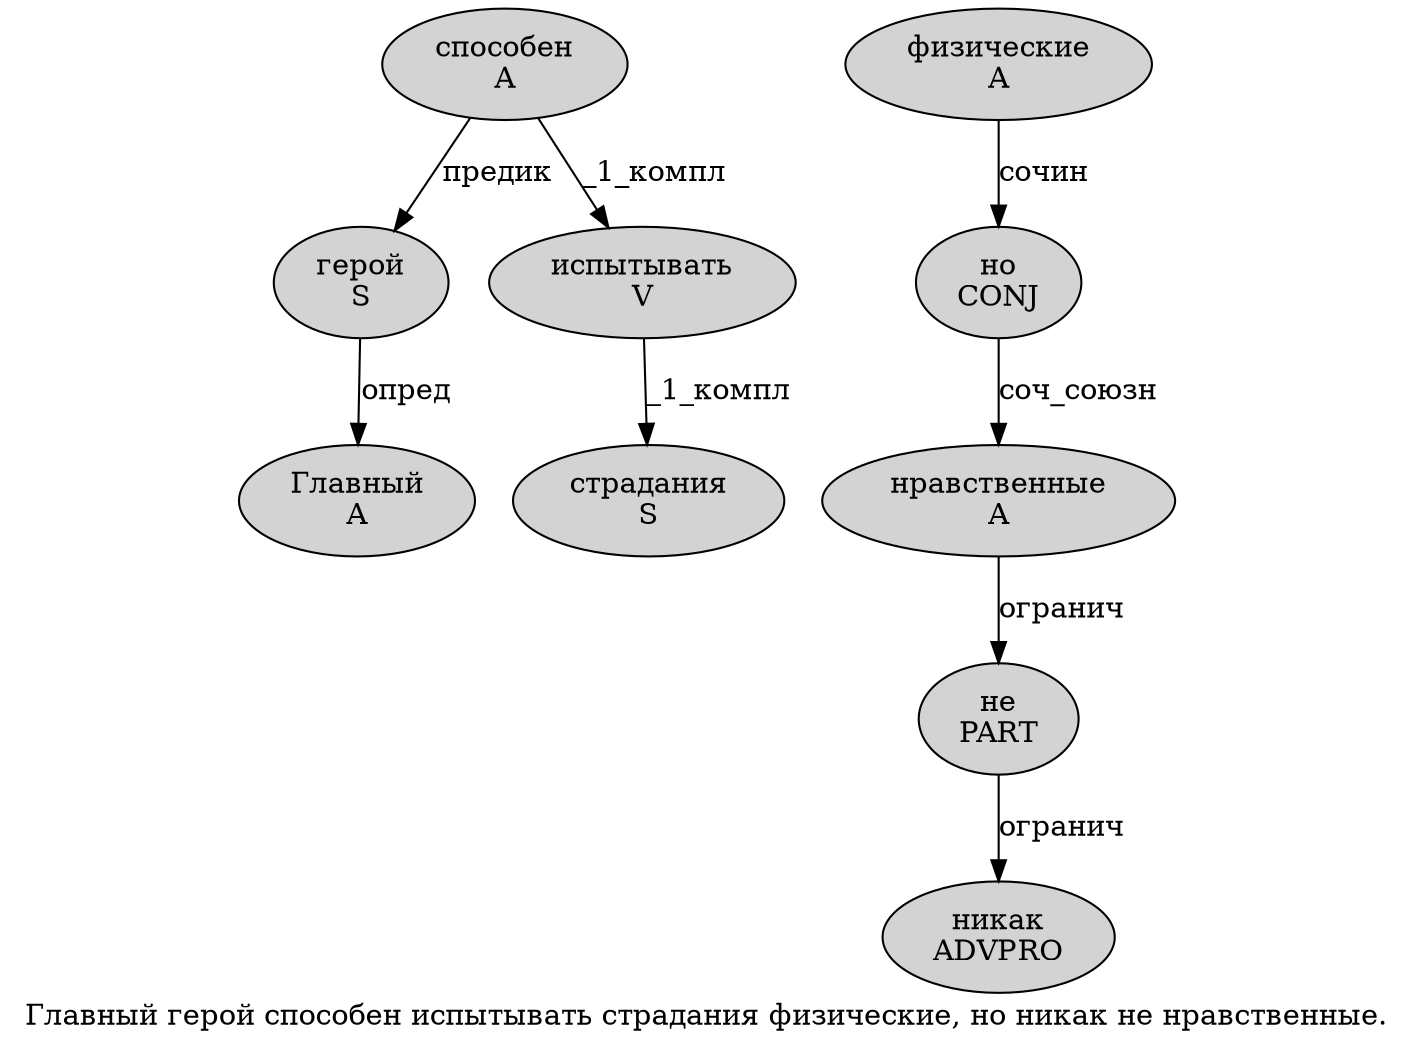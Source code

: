 digraph SENTENCE_3948 {
	graph [label="Главный герой способен испытывать страдания физические, но никак не нравственные."]
	node [style=filled]
		0 [label="Главный
A" color="" fillcolor=lightgray penwidth=1 shape=ellipse]
		1 [label="герой
S" color="" fillcolor=lightgray penwidth=1 shape=ellipse]
		2 [label="способен
A" color="" fillcolor=lightgray penwidth=1 shape=ellipse]
		3 [label="испытывать
V" color="" fillcolor=lightgray penwidth=1 shape=ellipse]
		4 [label="страдания
S" color="" fillcolor=lightgray penwidth=1 shape=ellipse]
		5 [label="физические
A" color="" fillcolor=lightgray penwidth=1 shape=ellipse]
		7 [label="но
CONJ" color="" fillcolor=lightgray penwidth=1 shape=ellipse]
		8 [label="никак
ADVPRO" color="" fillcolor=lightgray penwidth=1 shape=ellipse]
		9 [label="не
PART" color="" fillcolor=lightgray penwidth=1 shape=ellipse]
		10 [label="нравственные
A" color="" fillcolor=lightgray penwidth=1 shape=ellipse]
			2 -> 1 [label="предик"]
			2 -> 3 [label="_1_компл"]
			7 -> 10 [label="соч_союзн"]
			1 -> 0 [label="опред"]
			10 -> 9 [label="огранич"]
			3 -> 4 [label="_1_компл"]
			9 -> 8 [label="огранич"]
			5 -> 7 [label="сочин"]
}